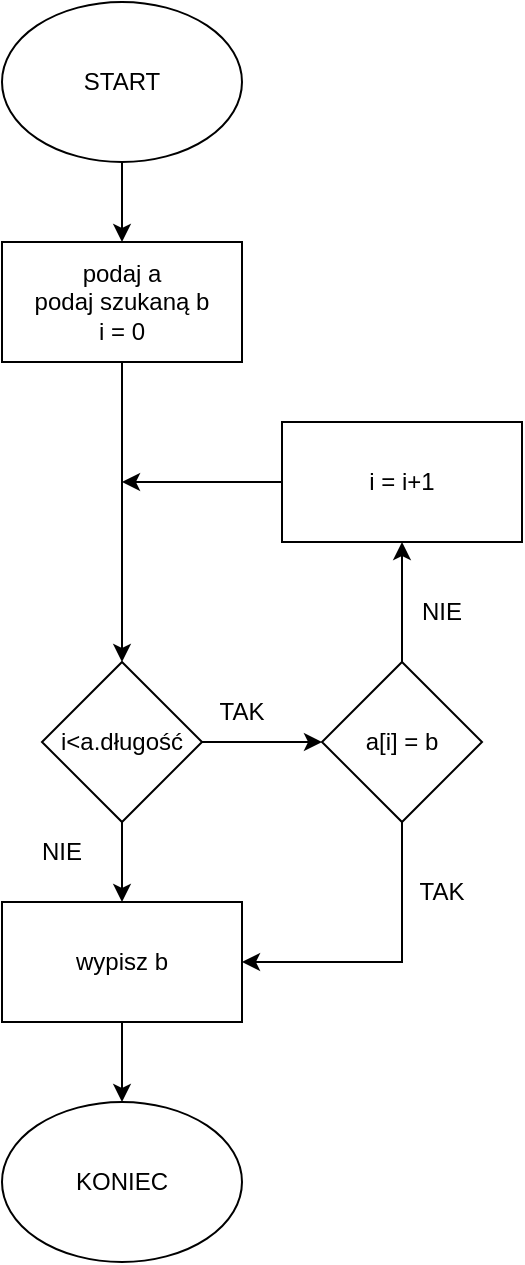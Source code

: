 <mxfile version="20.8.20" type="github">
  <diagram id="C5RBs43oDa-KdzZeNtuy" name="Page-1">
    <mxGraphModel dx="1434" dy="796" grid="1" gridSize="10" guides="1" tooltips="1" connect="1" arrows="1" fold="1" page="1" pageScale="1" pageWidth="827" pageHeight="1169" math="0" shadow="0">
      <root>
        <mxCell id="WIyWlLk6GJQsqaUBKTNV-0" />
        <mxCell id="WIyWlLk6GJQsqaUBKTNV-1" parent="WIyWlLk6GJQsqaUBKTNV-0" />
        <mxCell id="l7YEyWOv4hOUlDNcojhh-3" value="" style="edgeStyle=orthogonalEdgeStyle;rounded=0;orthogonalLoop=1;jettySize=auto;html=1;" edge="1" parent="WIyWlLk6GJQsqaUBKTNV-1" source="l7YEyWOv4hOUlDNcojhh-0" target="l7YEyWOv4hOUlDNcojhh-2">
          <mxGeometry relative="1" as="geometry" />
        </mxCell>
        <mxCell id="l7YEyWOv4hOUlDNcojhh-0" value="START" style="ellipse;whiteSpace=wrap;html=1;" vertex="1" parent="WIyWlLk6GJQsqaUBKTNV-1">
          <mxGeometry x="360" y="80" width="120" height="80" as="geometry" />
        </mxCell>
        <mxCell id="l7YEyWOv4hOUlDNcojhh-1" value="KONIEC" style="ellipse;whiteSpace=wrap;html=1;" vertex="1" parent="WIyWlLk6GJQsqaUBKTNV-1">
          <mxGeometry x="360" y="630" width="120" height="80" as="geometry" />
        </mxCell>
        <mxCell id="l7YEyWOv4hOUlDNcojhh-5" value="" style="edgeStyle=orthogonalEdgeStyle;rounded=0;orthogonalLoop=1;jettySize=auto;html=1;" edge="1" parent="WIyWlLk6GJQsqaUBKTNV-1" source="l7YEyWOv4hOUlDNcojhh-2" target="l7YEyWOv4hOUlDNcojhh-4">
          <mxGeometry relative="1" as="geometry" />
        </mxCell>
        <mxCell id="l7YEyWOv4hOUlDNcojhh-2" value="podaj a&lt;br&gt;podaj szukaną b&lt;br&gt;i = 0" style="rounded=0;whiteSpace=wrap;html=1;" vertex="1" parent="WIyWlLk6GJQsqaUBKTNV-1">
          <mxGeometry x="360" y="200" width="120" height="60" as="geometry" />
        </mxCell>
        <mxCell id="l7YEyWOv4hOUlDNcojhh-7" value="" style="edgeStyle=orthogonalEdgeStyle;rounded=0;orthogonalLoop=1;jettySize=auto;html=1;" edge="1" parent="WIyWlLk6GJQsqaUBKTNV-1" source="l7YEyWOv4hOUlDNcojhh-4" target="l7YEyWOv4hOUlDNcojhh-6">
          <mxGeometry relative="1" as="geometry" />
        </mxCell>
        <mxCell id="l7YEyWOv4hOUlDNcojhh-14" value="" style="edgeStyle=orthogonalEdgeStyle;rounded=0;orthogonalLoop=1;jettySize=auto;html=1;" edge="1" parent="WIyWlLk6GJQsqaUBKTNV-1" source="l7YEyWOv4hOUlDNcojhh-4" target="l7YEyWOv4hOUlDNcojhh-9">
          <mxGeometry relative="1" as="geometry" />
        </mxCell>
        <mxCell id="l7YEyWOv4hOUlDNcojhh-4" value="i&amp;lt;a.długość" style="rhombus;whiteSpace=wrap;html=1;" vertex="1" parent="WIyWlLk6GJQsqaUBKTNV-1">
          <mxGeometry x="380" y="410" width="80" height="80" as="geometry" />
        </mxCell>
        <mxCell id="l7YEyWOv4hOUlDNcojhh-8" value="" style="edgeStyle=orthogonalEdgeStyle;rounded=0;orthogonalLoop=1;jettySize=auto;html=1;" edge="1" parent="WIyWlLk6GJQsqaUBKTNV-1" source="l7YEyWOv4hOUlDNcojhh-6" target="l7YEyWOv4hOUlDNcojhh-1">
          <mxGeometry relative="1" as="geometry" />
        </mxCell>
        <mxCell id="l7YEyWOv4hOUlDNcojhh-6" value="wypisz b" style="rounded=0;whiteSpace=wrap;html=1;" vertex="1" parent="WIyWlLk6GJQsqaUBKTNV-1">
          <mxGeometry x="360" y="530" width="120" height="60" as="geometry" />
        </mxCell>
        <mxCell id="l7YEyWOv4hOUlDNcojhh-16" value="" style="edgeStyle=orthogonalEdgeStyle;rounded=0;orthogonalLoop=1;jettySize=auto;html=1;" edge="1" parent="WIyWlLk6GJQsqaUBKTNV-1" source="l7YEyWOv4hOUlDNcojhh-9" target="l7YEyWOv4hOUlDNcojhh-11">
          <mxGeometry relative="1" as="geometry" />
        </mxCell>
        <mxCell id="l7YEyWOv4hOUlDNcojhh-9" value="a[i] = b" style="rhombus;whiteSpace=wrap;html=1;" vertex="1" parent="WIyWlLk6GJQsqaUBKTNV-1">
          <mxGeometry x="520" y="410" width="80" height="80" as="geometry" />
        </mxCell>
        <mxCell id="l7YEyWOv4hOUlDNcojhh-11" value="i = i+1" style="rounded=0;whiteSpace=wrap;html=1;" vertex="1" parent="WIyWlLk6GJQsqaUBKTNV-1">
          <mxGeometry x="500" y="290" width="120" height="60" as="geometry" />
        </mxCell>
        <mxCell id="l7YEyWOv4hOUlDNcojhh-12" value="TAK" style="text;html=1;strokeColor=none;fillColor=none;align=center;verticalAlign=middle;whiteSpace=wrap;rounded=0;" vertex="1" parent="WIyWlLk6GJQsqaUBKTNV-1">
          <mxGeometry x="450" y="420" width="60" height="30" as="geometry" />
        </mxCell>
        <mxCell id="l7YEyWOv4hOUlDNcojhh-15" value="NIE" style="text;html=1;strokeColor=none;fillColor=none;align=center;verticalAlign=middle;whiteSpace=wrap;rounded=0;" vertex="1" parent="WIyWlLk6GJQsqaUBKTNV-1">
          <mxGeometry x="360" y="490" width="60" height="30" as="geometry" />
        </mxCell>
        <mxCell id="l7YEyWOv4hOUlDNcojhh-17" value="" style="endArrow=classic;html=1;rounded=0;exitX=0;exitY=0.5;exitDx=0;exitDy=0;" edge="1" parent="WIyWlLk6GJQsqaUBKTNV-1" source="l7YEyWOv4hOUlDNcojhh-11">
          <mxGeometry width="50" height="50" relative="1" as="geometry">
            <mxPoint x="540" y="470" as="sourcePoint" />
            <mxPoint x="420" y="320" as="targetPoint" />
          </mxGeometry>
        </mxCell>
        <mxCell id="l7YEyWOv4hOUlDNcojhh-18" value="NIE" style="text;html=1;strokeColor=none;fillColor=none;align=center;verticalAlign=middle;whiteSpace=wrap;rounded=0;" vertex="1" parent="WIyWlLk6GJQsqaUBKTNV-1">
          <mxGeometry x="550" y="370" width="60" height="30" as="geometry" />
        </mxCell>
        <mxCell id="l7YEyWOv4hOUlDNcojhh-20" value="" style="endArrow=classic;html=1;rounded=0;exitX=0.5;exitY=1;exitDx=0;exitDy=0;entryX=1;entryY=0.5;entryDx=0;entryDy=0;" edge="1" parent="WIyWlLk6GJQsqaUBKTNV-1" source="l7YEyWOv4hOUlDNcojhh-9" target="l7YEyWOv4hOUlDNcojhh-6">
          <mxGeometry width="50" height="50" relative="1" as="geometry">
            <mxPoint x="540" y="470" as="sourcePoint" />
            <mxPoint x="590" y="420" as="targetPoint" />
            <Array as="points">
              <mxPoint x="560" y="560" />
            </Array>
          </mxGeometry>
        </mxCell>
        <mxCell id="l7YEyWOv4hOUlDNcojhh-21" value="TAK" style="text;html=1;strokeColor=none;fillColor=none;align=center;verticalAlign=middle;whiteSpace=wrap;rounded=0;" vertex="1" parent="WIyWlLk6GJQsqaUBKTNV-1">
          <mxGeometry x="550" y="510" width="60" height="30" as="geometry" />
        </mxCell>
      </root>
    </mxGraphModel>
  </diagram>
</mxfile>
